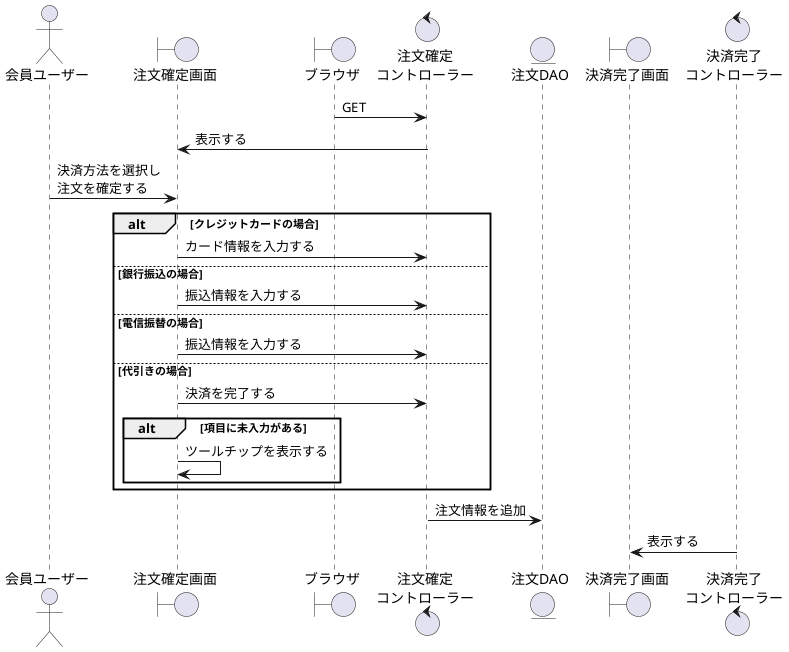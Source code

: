 @startuml order
actor "会員ユーザー" as act

boundary "注文確定画面" as okb
boundary "ブラウザ" as brz
control "注文確定\nコントローラー" as okc
entity "注文DAO" as order
boundary "決済完了画面" as okkb
control "決済完了\nコントローラー" as kkc

brz -> okc: GET

okb <- okc:表示する

act -> okb:決済方法を選択し\n注文を確定する

alt クレジットカードの場合
    okb -> okc:カード情報を入力する
else 銀行振込の場合
    okb -> okc:振込情報を入力する
else 電信振替の場合
    okb -> okc:振込情報を入力する
else 代引きの場合
    okb -> okc:決済を完了する

    alt 項目に未入力がある
        okb -> okb:ツールチップを表示する
    end
end

okc -> order:注文情報を追加

kkc -> okkb:表示する
@enduml